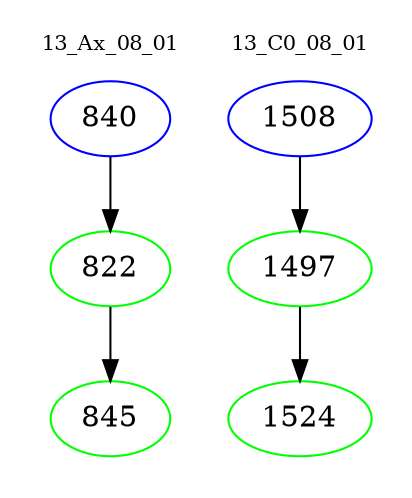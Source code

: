 digraph{
subgraph cluster_0 {
color = white
label = "13_Ax_08_01";
fontsize=10;
T0_840 [label="840", color="blue"]
T0_840 -> T0_822 [color="black"]
T0_822 [label="822", color="green"]
T0_822 -> T0_845 [color="black"]
T0_845 [label="845", color="green"]
}
subgraph cluster_1 {
color = white
label = "13_C0_08_01";
fontsize=10;
T1_1508 [label="1508", color="blue"]
T1_1508 -> T1_1497 [color="black"]
T1_1497 [label="1497", color="green"]
T1_1497 -> T1_1524 [color="black"]
T1_1524 [label="1524", color="green"]
}
}
